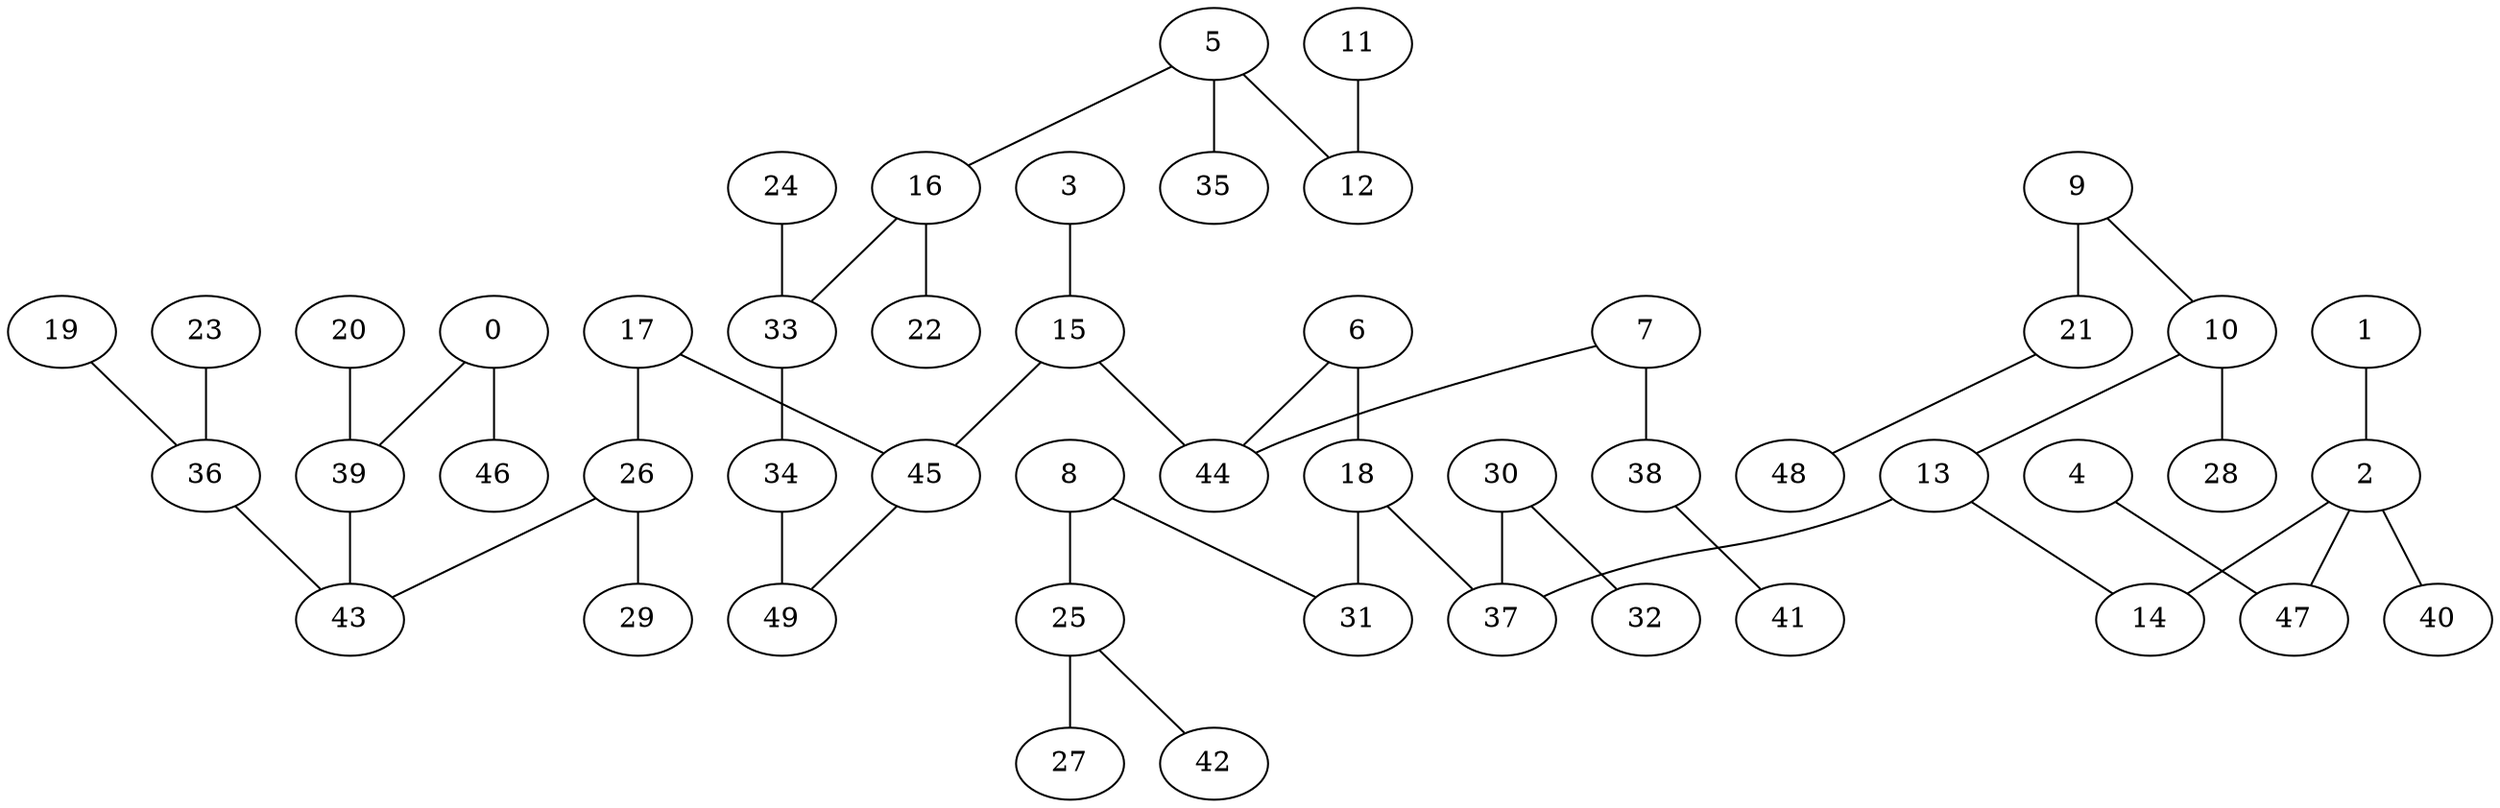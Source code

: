 strict graph {
0;
1;
2;
3;
4;
5;
6;
7;
8;
9;
10;
11;
12;
13;
14;
15;
16;
17;
18;
19;
20;
21;
22;
23;
24;
25;
26;
27;
28;
29;
30;
31;
32;
33;
34;
35;
36;
37;
38;
39;
40;
41;
42;
43;
44;
45;
46;
47;
48;
49;
0 -- 46 [weight=9];
0 -- 39 [weight=10];
1 -- 2 [weight=4];
2 -- 40 [weight=2];
2 -- 47 [weight=3];
2 -- 14 [weight=6];
3 -- 15 [weight=2];
4 -- 47 [weight=4];
5 -- 12 [weight=10];
5 -- 35 [weight=7];
5 -- 16 [weight=2];
6 -- 18 [weight=9];
6 -- 44 [weight=2];
7 -- 38 [weight=6];
7 -- 44 [weight=1];
8 -- 25 [weight=9];
8 -- 31 [weight=6];
9 -- 21 [weight=10];
9 -- 10 [weight=7];
10 -- 28 [weight=8];
10 -- 13 [weight=2];
11 -- 12 [weight=5];
13 -- 14 [weight=3];
13 -- 37 [weight=7];
15 -- 44 [weight=2];
15 -- 45 [weight=3];
16 -- 22 [weight=8];
16 -- 33 [weight=9];
17 -- 26 [weight=8];
17 -- 45 [weight=2];
18 -- 31 [weight=8];
18 -- 37 [weight=6];
19 -- 36 [weight=5];
20 -- 39 [weight=2];
21 -- 48 [weight=2];
23 -- 36 [weight=3];
24 -- 33 [weight=6];
25 -- 27 [weight=9];
25 -- 42 [weight=2];
26 -- 29 [weight=2];
26 -- 43 [weight=4];
30 -- 32 [weight=3];
30 -- 37 [weight=6];
33 -- 34 [weight=3];
34 -- 49 [weight=8];
36 -- 43 [weight=6];
38 -- 41 [weight=3];
39 -- 43 [weight=10];
45 -- 49 [weight=4];
}

